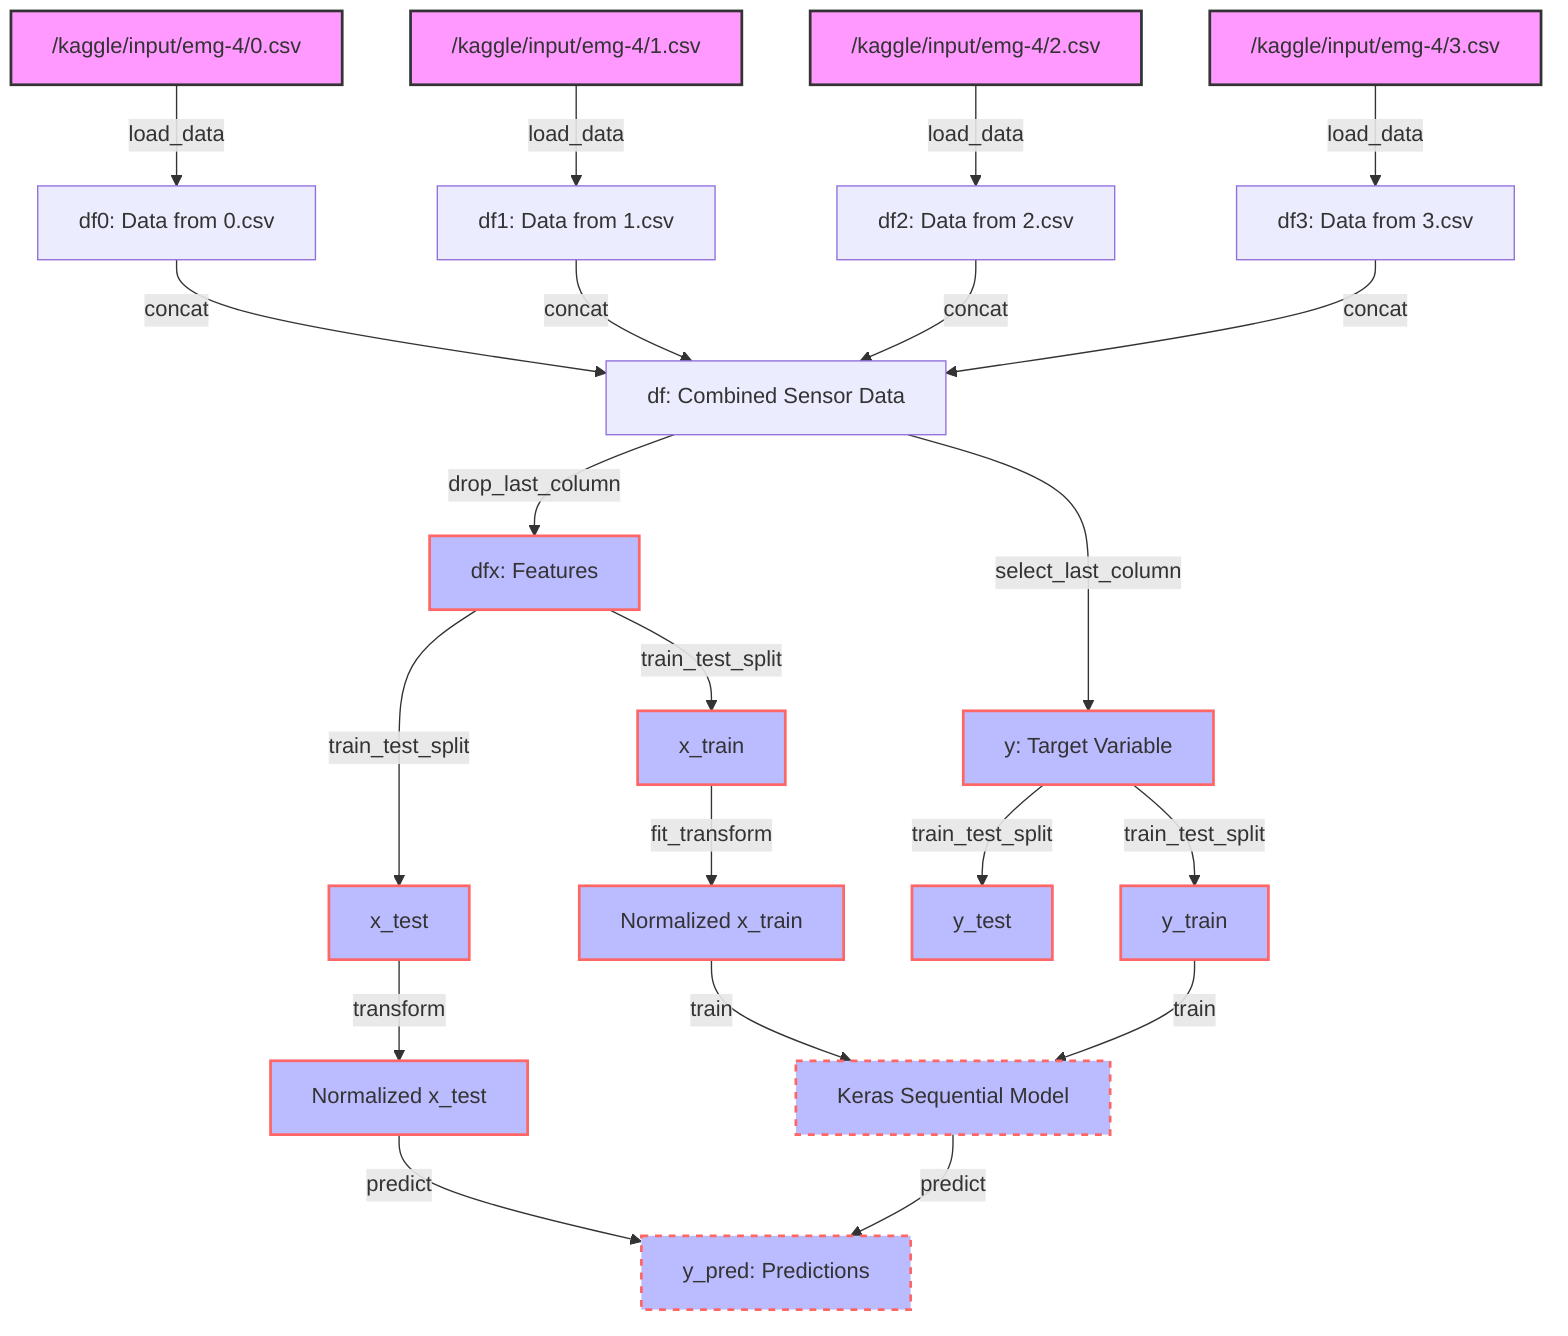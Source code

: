 flowchart TD
    %% Data Sources
    A0["/kaggle/input/emg-4/0.csv"] -->|load_data| A1["df0: Data from 0.csv"]
    A2["/kaggle/input/emg-4/1.csv"] -->|load_data| A3["df1: Data from 1.csv"]
    A4["/kaggle/input/emg-4/2.csv"] -->|load_data| A5["df2: Data from 2.csv"]
    A6["/kaggle/input/emg-4/3.csv"] -->|load_data| A7["df3: Data from 3.csv"]

    %% Data Aggregation
    A1 -->|concat| B0["df: Combined Sensor Data"]
    A3 -->|concat| B0
    A5 -->|concat| B0
    A7 -->|concat| B0

    %% Feature and Target Separation
    B0 -->|drop_last_column| C0["dfx: Features"]
    B0 -->|select_last_column| C1["y: Target Variable"]

    %% Data Splitting
    C0 -->|train_test_split| D0["x_train"]
    C0 -->|train_test_split| D1["x_test"]
    C1 -->|train_test_split| D2["y_train"]
    C1 -->|train_test_split| D3["y_test"]

    %% Data Normalization
    D0 -->|fit_transform| E0["Normalized x_train"]
    D1 -->|transform| E1["Normalized x_test"]

    %% Model Creation
    E0 -->|train| F0["Keras Sequential Model"]
    D2 -->|train| F0

    %% Predictions
    E1 -->|predict| G0["y_pred: Predictions"]
    F0 -->|predict| G0

    %% Comments / Descriptions
    classDef source fill:#f9f,stroke:#333,stroke-width:2px;
    classDef process fill:#bbf,stroke:#f66,stroke-width:2px;
    classDef model fill:#bbf,stroke:#f66,stroke-width:2px,stroke-dasharray: 5, 5;
    class A0,A2,A4,A6 source;
    class C0,C1,D0,D1,D2,D3,E0,E1 process;
    class F0,G0 model;